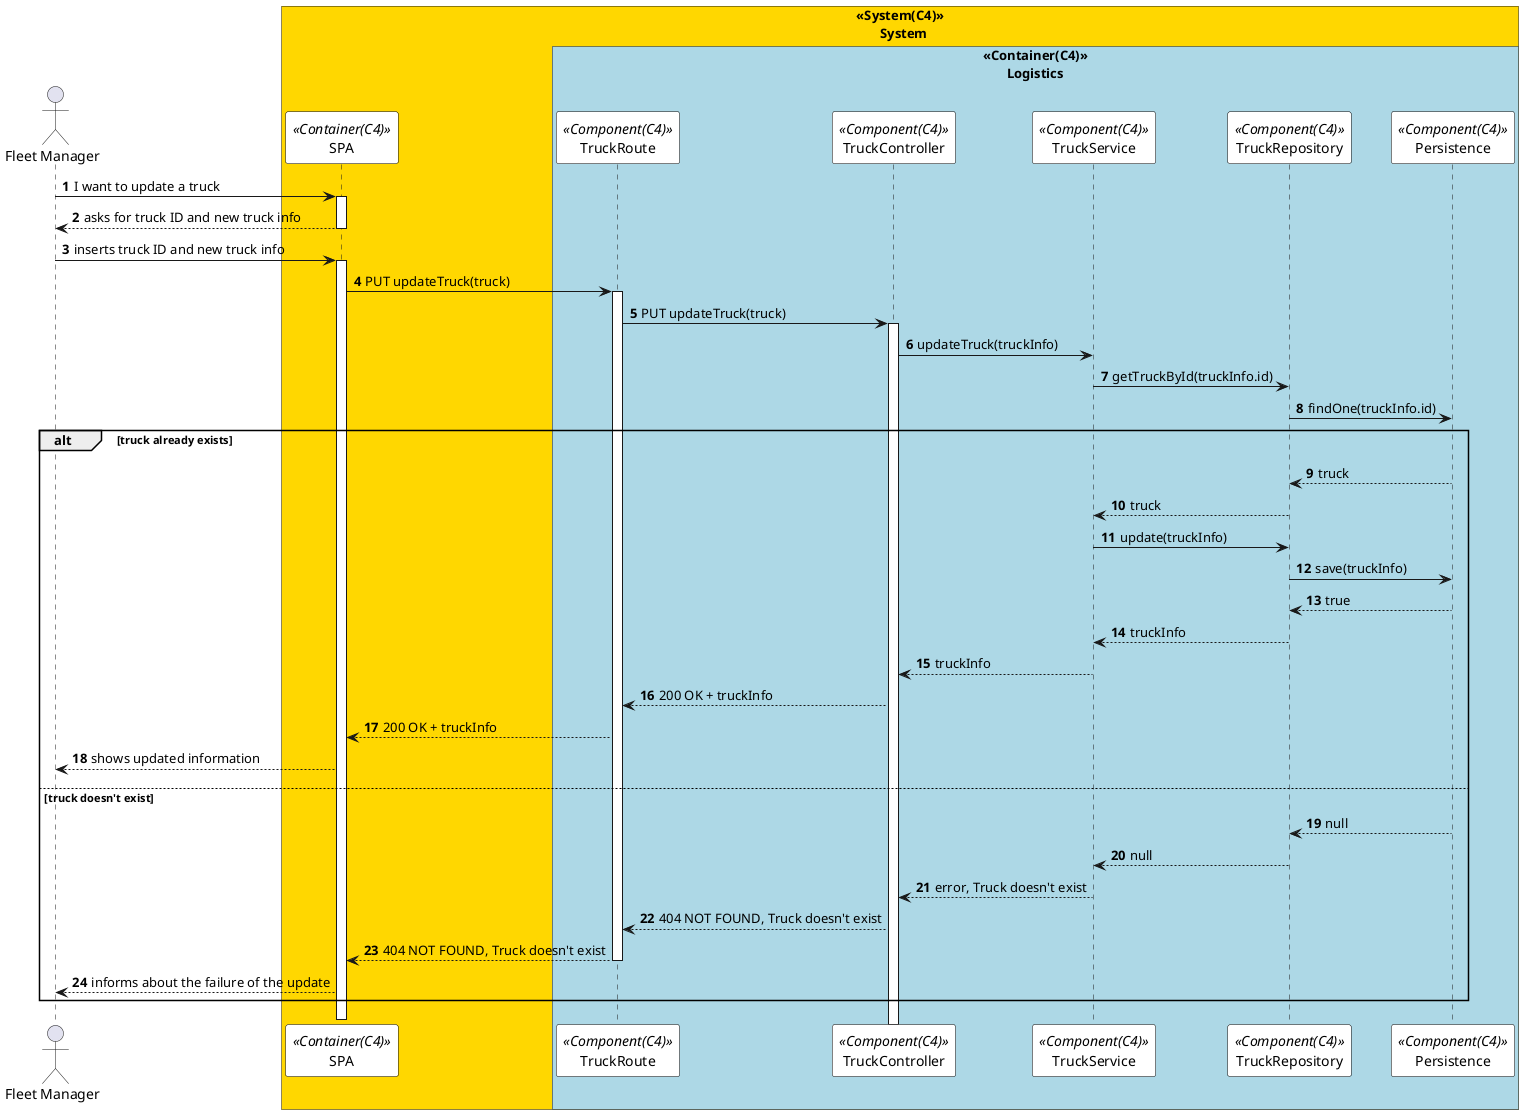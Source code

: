 @startuml updateTruckSD
autonumber
!pragma teoz true
skinparam sequence {
ParticipantBorderColor black
ParticipantBackgroundColor white
}

actor "Fleet Manager" as manager


box "<<System(C4)>>\n       System" #Gold
participant SPA as  SPA <<Container(C4)>>
box "<<Container(C4)>>\n       Logistics" #LightBlue
participant TruckRoute as Route <<Component(C4)>>
participant TruckController as Controller <<Component(C4)>>
participant TruckService as Service <<Component(C4)>>
participant TruckRepository as Repository <<Component(C4)>>
participant Persistence as Persistence <<Component(C4)>>
end box
end box

manager -> SPA: I want to update a truck
activate SPA

SPA --> manager: asks for truck ID and new truck info
deactivate SPA

manager -> SPA: inserts truck ID and new truck info
activate SPA

SPA -> Route: PUT updateTruck(truck)
activate Route

Route -> Controller: PUT updateTruck(truck)
activate Controller

Controller -> Service: updateTruck(truckInfo)

Service -> Repository: getTruckById(truckInfo.id)

Repository -> Persistence: findOne(truckInfo.id)

alt truck already exists

Persistence --> Repository: truck

Repository --> Service: truck

Service -> Repository: update(truckInfo)

Repository -> Persistence: save(truckInfo)

Persistence --> Repository: true

Repository --> Service: truckInfo

Service --> Controller: truckInfo

Controller --> Route: 200 OK + truckInfo

Route --> SPA: 200 OK + truckInfo
SPA --> manager: shows updated information


else truck doesn't exist

Persistence --> Repository: null

Repository --> Service: null

Service --> Controller: error, Truck doesn't exist

Controller --> Route: 404 NOT FOUND, Truck doesn't exist

Route --> SPA: 404 NOT FOUND, Truck doesn't exist
deactivate Route
SPA --> manager: informs about the failure of the update

end

deactivate SPA
deactivate manager

@enduml